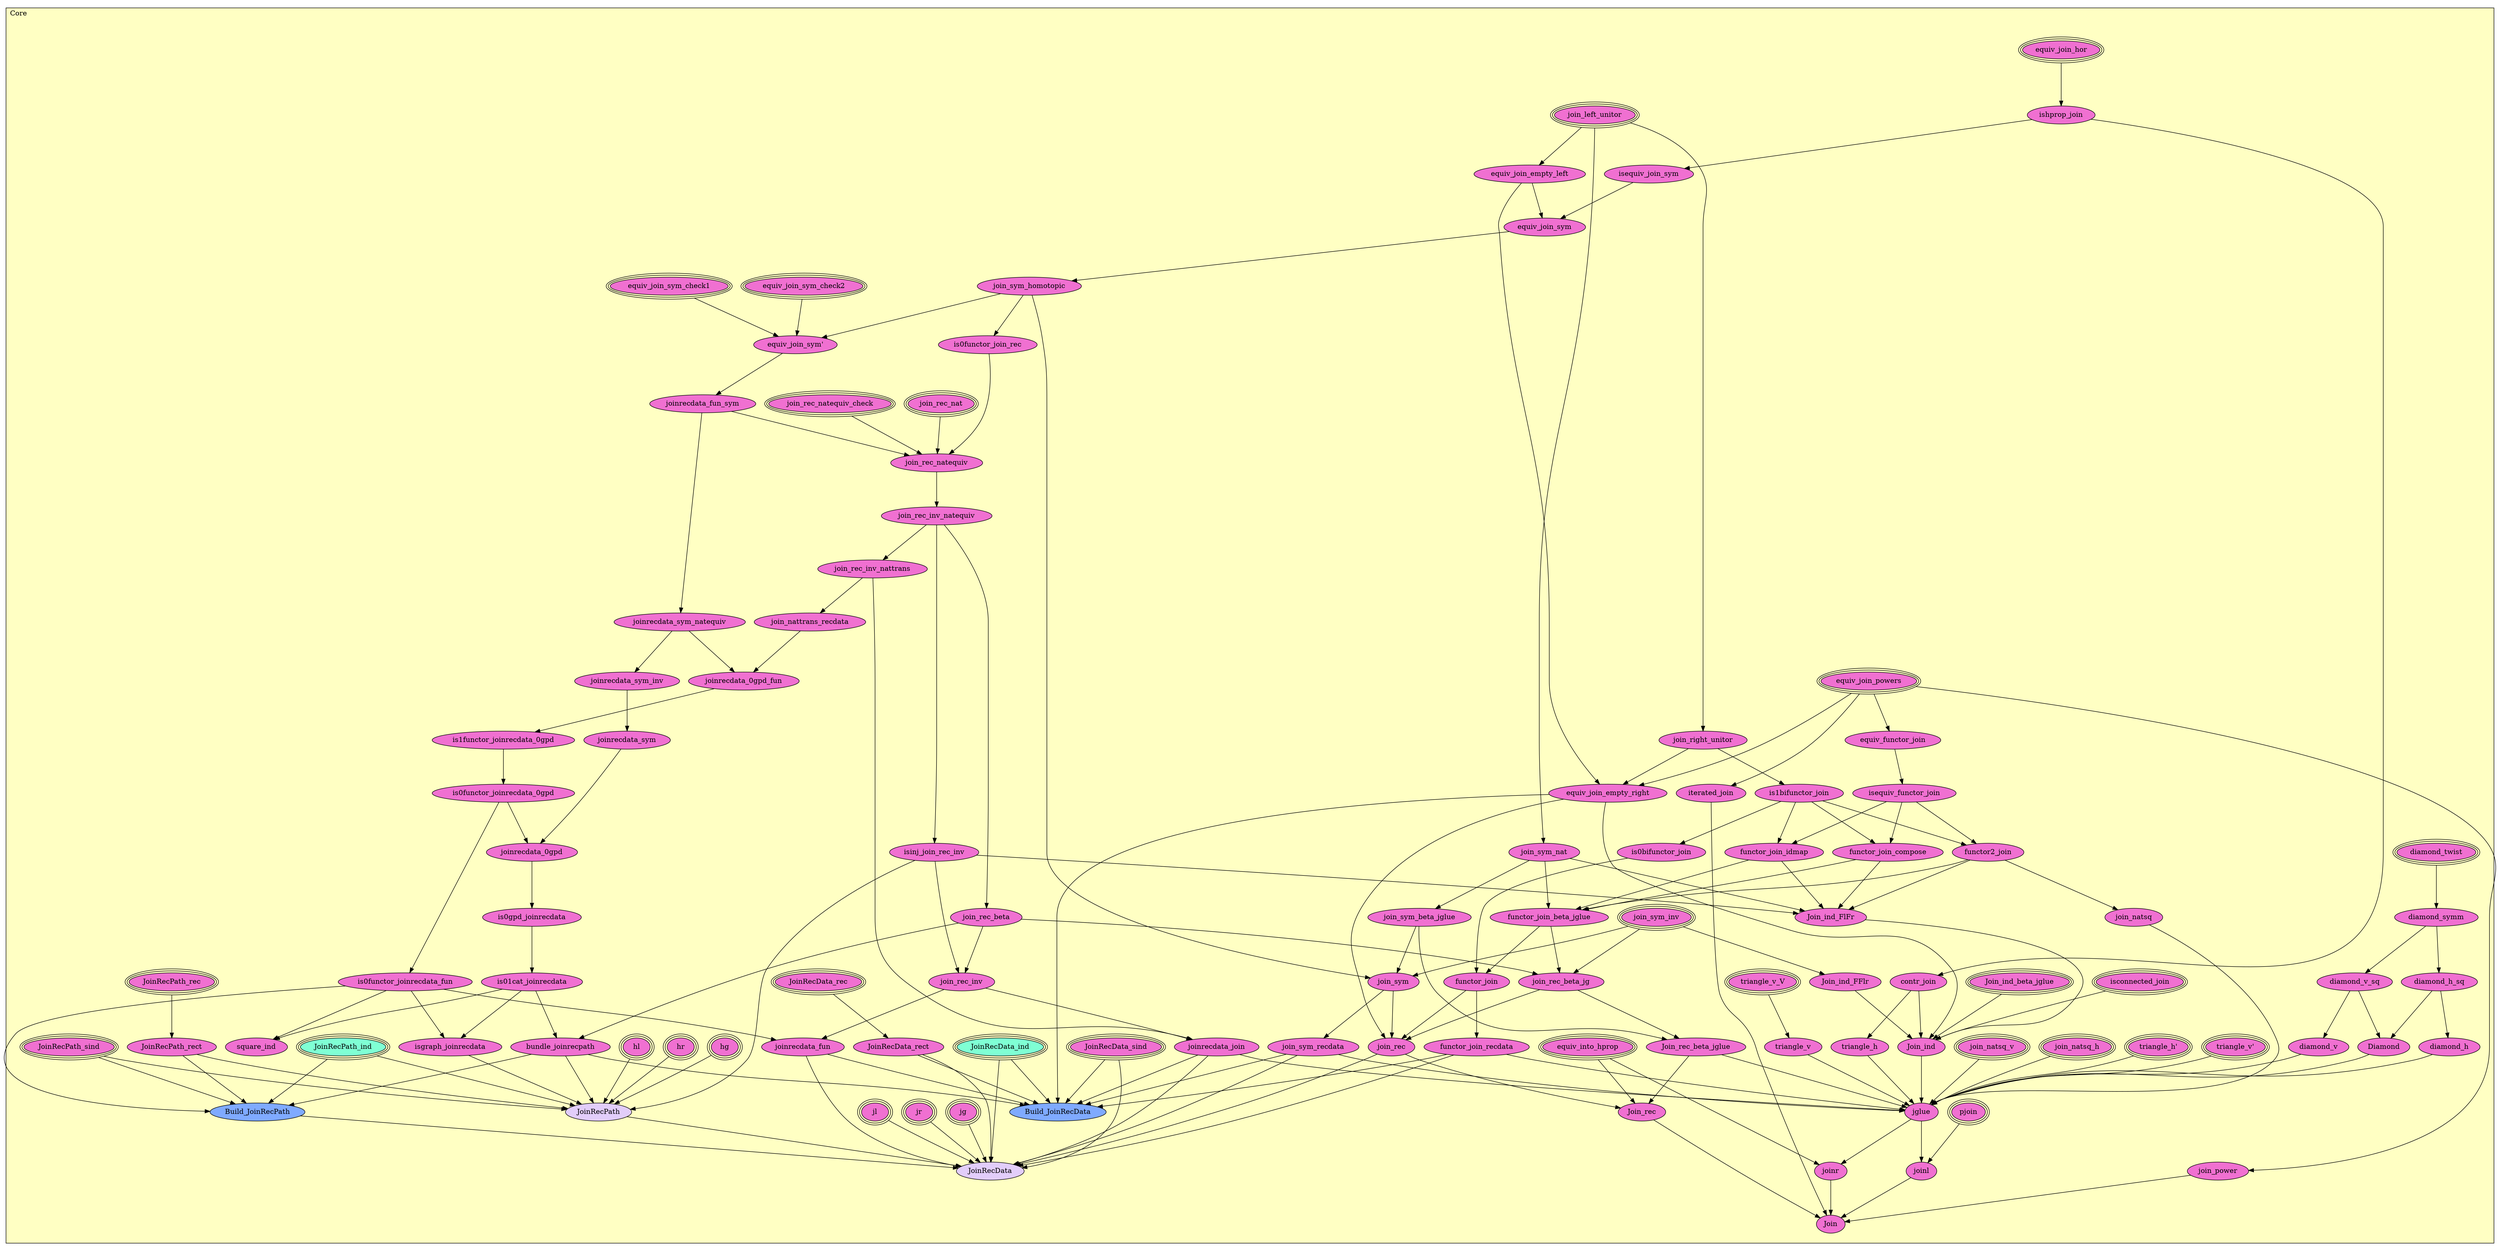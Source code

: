 digraph HoTT_Homotopy_Join_Core {
  graph [ratio=0.5]
  node [style=filled]
Core_equiv_join_powers [label="equiv_join_powers", URL=<Core.html#equiv_join_powers>, peripheries=3, fillcolor="#F070D1"] ;
Core_join_power [label="join_power", URL=<Core.html#join_power>, fillcolor="#F070D1"] ;
Core_iterated_join [label="iterated_join", URL=<Core.html#iterated_join>, fillcolor="#F070D1"] ;
Core_join_left_unitor [label="join_left_unitor", URL=<Core.html#join_left_unitor>, peripheries=3, fillcolor="#F070D1"] ;
Core_join_right_unitor [label="join_right_unitor", URL=<Core.html#join_right_unitor>, fillcolor="#F070D1"] ;
Core_equiv_join_empty_left [label="equiv_join_empty_left", URL=<Core.html#equiv_join_empty_left>, fillcolor="#F070D1"] ;
Core_equiv_join_empty_right [label="equiv_join_empty_right", URL=<Core.html#equiv_join_empty_right>, fillcolor="#F070D1"] ;
Core_isconnected_join [label="isconnected_join", URL=<Core.html#isconnected_join>, peripheries=3, fillcolor="#F070D1"] ;
Core_equiv_join_hor [label="equiv_join_hor", URL=<Core.html#equiv_join_hor>, peripheries=3, fillcolor="#F070D1"] ;
Core_equiv_into_hprop [label="equiv_into_hprop", URL=<Core.html#equiv_into_hprop>, peripheries=3, fillcolor="#F070D1"] ;
Core_ishprop_join [label="ishprop_join", URL=<Core.html#ishprop_join>, fillcolor="#F070D1"] ;
Core_contr_join [label="contr_join", URL=<Core.html#contr_join>, fillcolor="#F070D1"] ;
Core_join_sym_nat [label="join_sym_nat", URL=<Core.html#join_sym_nat>, fillcolor="#F070D1"] ;
Core_join_sym_inv [label="join_sym_inv", URL=<Core.html#join_sym_inv>, peripheries=3, fillcolor="#F070D1"] ;
Core_isequiv_join_sym [label="isequiv_join_sym", URL=<Core.html#isequiv_join_sym>, fillcolor="#F070D1"] ;
Core_equiv_join_sym [label="equiv_join_sym", URL=<Core.html#equiv_join_sym>, fillcolor="#F070D1"] ;
Core_join_sym_homotopic [label="join_sym_homotopic", URL=<Core.html#join_sym_homotopic>, fillcolor="#F070D1"] ;
Core_join_sym_beta_jglue [label="join_sym_beta_jglue", URL=<Core.html#join_sym_beta_jglue>, fillcolor="#F070D1"] ;
Core_join_sym [label="join_sym", URL=<Core.html#join_sym>, fillcolor="#F070D1"] ;
Core_join_sym_recdata [label="join_sym_recdata", URL=<Core.html#join_sym_recdata>, fillcolor="#F070D1"] ;
Core_equiv_join_sym_check2 [label="equiv_join_sym_check2", URL=<Core.html#equiv_join_sym_check2>, peripheries=3, fillcolor="#F070D1"] ;
Core_equiv_join_sym_check1 [label="equiv_join_sym_check1", URL=<Core.html#equiv_join_sym_check1>, peripheries=3, fillcolor="#F070D1"] ;
Core_equiv_join_sym_ [label="equiv_join_sym'", URL=<Core.html#equiv_join_sym'>, fillcolor="#F070D1"] ;
Core_joinrecdata_fun_sym [label="joinrecdata_fun_sym", URL=<Core.html#joinrecdata_fun_sym>, fillcolor="#F070D1"] ;
Core_joinrecdata_sym_natequiv [label="joinrecdata_sym_natequiv", URL=<Core.html#joinrecdata_sym_natequiv>, fillcolor="#F070D1"] ;
Core_joinrecdata_sym_inv [label="joinrecdata_sym_inv", URL=<Core.html#joinrecdata_sym_inv>, fillcolor="#F070D1"] ;
Core_joinrecdata_sym [label="joinrecdata_sym", URL=<Core.html#joinrecdata_sym>, fillcolor="#F070D1"] ;
Core_is1bifunctor_join [label="is1bifunctor_join", URL=<Core.html#is1bifunctor_join>, fillcolor="#F070D1"] ;
Core_is0bifunctor_join [label="is0bifunctor_join", URL=<Core.html#is0bifunctor_join>, fillcolor="#F070D1"] ;
Core_equiv_functor_join [label="equiv_functor_join", URL=<Core.html#equiv_functor_join>, fillcolor="#F070D1"] ;
Core_isequiv_functor_join [label="isequiv_functor_join", URL=<Core.html#isequiv_functor_join>, fillcolor="#F070D1"] ;
Core_functor2_join [label="functor2_join", URL=<Core.html#functor2_join>, fillcolor="#F070D1"] ;
Core_functor_join_idmap [label="functor_join_idmap", URL=<Core.html#functor_join_idmap>, fillcolor="#F070D1"] ;
Core_functor_join_compose [label="functor_join_compose", URL=<Core.html#functor_join_compose>, fillcolor="#F070D1"] ;
Core_functor_join_beta_jglue [label="functor_join_beta_jglue", URL=<Core.html#functor_join_beta_jglue>, fillcolor="#F070D1"] ;
Core_functor_join [label="functor_join", URL=<Core.html#functor_join>, fillcolor="#F070D1"] ;
Core_functor_join_recdata [label="functor_join_recdata", URL=<Core.html#functor_join_recdata>, fillcolor="#F070D1"] ;
Core_diamond_twist [label="diamond_twist", URL=<Core.html#diamond_twist>, peripheries=3, fillcolor="#F070D1"] ;
Core_diamond_symm [label="diamond_symm", URL=<Core.html#diamond_symm>, fillcolor="#F070D1"] ;
Core_diamond_v_sq [label="diamond_v_sq", URL=<Core.html#diamond_v_sq>, fillcolor="#F070D1"] ;
Core_diamond_v [label="diamond_v", URL=<Core.html#diamond_v>, fillcolor="#F070D1"] ;
Core_diamond_h_sq [label="diamond_h_sq", URL=<Core.html#diamond_h_sq>, fillcolor="#F070D1"] ;
Core_diamond_h [label="diamond_h", URL=<Core.html#diamond_h>, fillcolor="#F070D1"] ;
Core_Diamond [label="Diamond", URL=<Core.html#Diamond>, fillcolor="#F070D1"] ;
Core_triangle_v_V [label="triangle_v_V", URL=<Core.html#triangle_v_V>, peripheries=3, fillcolor="#F070D1"] ;
Core_triangle_v_ [label="triangle_v'", URL=<Core.html#triangle_v'>, peripheries=3, fillcolor="#F070D1"] ;
Core_triangle_v [label="triangle_v", URL=<Core.html#triangle_v>, fillcolor="#F070D1"] ;
Core_triangle_h_ [label="triangle_h'", URL=<Core.html#triangle_h'>, peripheries=3, fillcolor="#F070D1"] ;
Core_triangle_h [label="triangle_h", URL=<Core.html#triangle_h>, fillcolor="#F070D1"] ;
Core_join_natsq_h [label="join_natsq_h", URL=<Core.html#join_natsq_h>, peripheries=3, fillcolor="#F070D1"] ;
Core_join_natsq_v [label="join_natsq_v", URL=<Core.html#join_natsq_v>, peripheries=3, fillcolor="#F070D1"] ;
Core_join_natsq [label="join_natsq", URL=<Core.html#join_natsq>, fillcolor="#F070D1"] ;
Core_join_rec_nat [label="join_rec_nat", URL=<Core.html#join_rec_nat>, peripheries=3, fillcolor="#F070D1"] ;
Core_is0functor_join_rec [label="is0functor_join_rec", URL=<Core.html#is0functor_join_rec>, fillcolor="#F070D1"] ;
Core_join_rec_natequiv_check [label="join_rec_natequiv_check", URL=<Core.html#join_rec_natequiv_check>, peripheries=3, fillcolor="#F070D1"] ;
Core_join_rec_natequiv [label="join_rec_natequiv", URL=<Core.html#join_rec_natequiv>, fillcolor="#F070D1"] ;
Core_join_rec_inv_natequiv [label="join_rec_inv_natequiv", URL=<Core.html#join_rec_inv_natequiv>, fillcolor="#F070D1"] ;
Core_join_rec_inv_nattrans [label="join_rec_inv_nattrans", URL=<Core.html#join_rec_inv_nattrans>, fillcolor="#F070D1"] ;
Core_join_nattrans_recdata [label="join_nattrans_recdata", URL=<Core.html#join_nattrans_recdata>, fillcolor="#F070D1"] ;
Core_joinrecdata_0gpd_fun [label="joinrecdata_0gpd_fun", URL=<Core.html#joinrecdata_0gpd_fun>, fillcolor="#F070D1"] ;
Core_is1functor_joinrecdata_0gpd [label="is1functor_joinrecdata_0gpd", URL=<Core.html#is1functor_joinrecdata_0gpd>, fillcolor="#F070D1"] ;
Core_is0functor_joinrecdata_0gpd [label="is0functor_joinrecdata_0gpd", URL=<Core.html#is0functor_joinrecdata_0gpd>, fillcolor="#F070D1"] ;
Core_is0functor_joinrecdata_fun [label="is0functor_joinrecdata_fun", URL=<Core.html#is0functor_joinrecdata_fun>, fillcolor="#F070D1"] ;
Core_joinrecdata_0gpd [label="joinrecdata_0gpd", URL=<Core.html#joinrecdata_0gpd>, fillcolor="#F070D1"] ;
Core_is0gpd_joinrecdata [label="is0gpd_joinrecdata", URL=<Core.html#is0gpd_joinrecdata>, fillcolor="#F070D1"] ;
Core_is01cat_joinrecdata [label="is01cat_joinrecdata", URL=<Core.html#is01cat_joinrecdata>, fillcolor="#F070D1"] ;
Core_isgraph_joinrecdata [label="isgraph_joinrecdata", URL=<Core.html#isgraph_joinrecdata>, fillcolor="#F070D1"] ;
Core_square_ind [label="square_ind", URL=<Core.html#square_ind>, fillcolor="#F070D1"] ;
Core_isinj_join_rec_inv [label="isinj_join_rec_inv", URL=<Core.html#isinj_join_rec_inv>, fillcolor="#F070D1"] ;
Core_join_rec_beta [label="join_rec_beta", URL=<Core.html#join_rec_beta>, fillcolor="#F070D1"] ;
Core_bundle_joinrecpath [label="bundle_joinrecpath", URL=<Core.html#bundle_joinrecpath>, fillcolor="#F070D1"] ;
Core_hg [label="hg", URL=<Core.html#hg>, peripheries=3, fillcolor="#F070D1"] ;
Core_hr [label="hr", URL=<Core.html#hr>, peripheries=3, fillcolor="#F070D1"] ;
Core_hl [label="hl", URL=<Core.html#hl>, peripheries=3, fillcolor="#F070D1"] ;
Core_JoinRecPath_sind [label="JoinRecPath_sind", URL=<Core.html#JoinRecPath_sind>, peripheries=3, fillcolor="#F070D1"] ;
Core_JoinRecPath_rec [label="JoinRecPath_rec", URL=<Core.html#JoinRecPath_rec>, peripheries=3, fillcolor="#F070D1"] ;
Core_JoinRecPath_ind [label="JoinRecPath_ind", URL=<Core.html#JoinRecPath_ind>, peripheries=3, fillcolor="#7FFFD4"] ;
Core_JoinRecPath_rect [label="JoinRecPath_rect", URL=<Core.html#JoinRecPath_rect>, fillcolor="#F070D1"] ;
Core_Build_JoinRecPath [label="Build_JoinRecPath", URL=<Core.html#Build_JoinRecPath>, fillcolor="#7FAAFF"] ;
Core_JoinRecPath [label="JoinRecPath", URL=<Core.html#JoinRecPath>, fillcolor="#E2CDFA"] ;
Core_join_rec_inv [label="join_rec_inv", URL=<Core.html#join_rec_inv>, fillcolor="#F070D1"] ;
Core_joinrecdata_join [label="joinrecdata_join", URL=<Core.html#joinrecdata_join>, fillcolor="#F070D1"] ;
Core_joinrecdata_fun [label="joinrecdata_fun", URL=<Core.html#joinrecdata_fun>, fillcolor="#F070D1"] ;
Core_join_rec_beta_jg [label="join_rec_beta_jg", URL=<Core.html#join_rec_beta_jg>, fillcolor="#F070D1"] ;
Core_join_rec [label="join_rec", URL=<Core.html#join_rec>, fillcolor="#F070D1"] ;
Core_jg [label="jg", URL=<Core.html#jg>, peripheries=3, fillcolor="#F070D1"] ;
Core_jr [label="jr", URL=<Core.html#jr>, peripheries=3, fillcolor="#F070D1"] ;
Core_jl [label="jl", URL=<Core.html#jl>, peripheries=3, fillcolor="#F070D1"] ;
Core_JoinRecData_sind [label="JoinRecData_sind", URL=<Core.html#JoinRecData_sind>, peripheries=3, fillcolor="#F070D1"] ;
Core_JoinRecData_rec [label="JoinRecData_rec", URL=<Core.html#JoinRecData_rec>, peripheries=3, fillcolor="#F070D1"] ;
Core_JoinRecData_ind [label="JoinRecData_ind", URL=<Core.html#JoinRecData_ind>, peripheries=3, fillcolor="#7FFFD4"] ;
Core_JoinRecData_rect [label="JoinRecData_rect", URL=<Core.html#JoinRecData_rect>, fillcolor="#F070D1"] ;
Core_Build_JoinRecData [label="Build_JoinRecData", URL=<Core.html#Build_JoinRecData>, fillcolor="#7FAAFF"] ;
Core_JoinRecData [label="JoinRecData", URL=<Core.html#JoinRecData>, fillcolor="#E2CDFA"] ;
Core_pjoin [label="pjoin", URL=<Core.html#pjoin>, peripheries=3, fillcolor="#F070D1"] ;
Core_Join_rec_beta_jglue [label="Join_rec_beta_jglue", URL=<Core.html#Join_rec_beta_jglue>, fillcolor="#F070D1"] ;
Core_Join_rec [label="Join_rec", URL=<Core.html#Join_rec>, fillcolor="#F070D1"] ;
Core_Join_ind_FFlr [label="Join_ind_FFlr", URL=<Core.html#Join_ind_FFlr>, fillcolor="#F070D1"] ;
Core_Join_ind_FlFr [label="Join_ind_FlFr", URL=<Core.html#Join_ind_FlFr>, fillcolor="#F070D1"] ;
Core_Join_ind_beta_jglue [label="Join_ind_beta_jglue", URL=<Core.html#Join_ind_beta_jglue>, peripheries=3, fillcolor="#F070D1"] ;
Core_Join_ind [label="Join_ind", URL=<Core.html#Join_ind>, fillcolor="#F070D1"] ;
Core_jglue [label="jglue", URL=<Core.html#jglue>, fillcolor="#F070D1"] ;
Core_joinr [label="joinr", URL=<Core.html#joinr>, fillcolor="#F070D1"] ;
Core_joinl [label="joinl", URL=<Core.html#joinl>, fillcolor="#F070D1"] ;
Core_Join [label="Join", URL=<Core.html#Join>, fillcolor="#F070D1"] ;
  Core_equiv_join_powers -> Core_join_power [] ;
  Core_equiv_join_powers -> Core_iterated_join [] ;
  Core_equiv_join_powers -> Core_equiv_join_empty_right [] ;
  Core_equiv_join_powers -> Core_equiv_functor_join [] ;
  Core_join_power -> Core_Join [] ;
  Core_iterated_join -> Core_Join [] ;
  Core_join_left_unitor -> Core_join_right_unitor [] ;
  Core_join_left_unitor -> Core_equiv_join_empty_left [] ;
  Core_join_left_unitor -> Core_join_sym_nat [] ;
  Core_join_right_unitor -> Core_equiv_join_empty_right [] ;
  Core_join_right_unitor -> Core_is1bifunctor_join [] ;
  Core_equiv_join_empty_left -> Core_equiv_join_empty_right [] ;
  Core_equiv_join_empty_left -> Core_equiv_join_sym [] ;
  Core_equiv_join_empty_right -> Core_join_rec [] ;
  Core_equiv_join_empty_right -> Core_Build_JoinRecData [] ;
  Core_equiv_join_empty_right -> Core_Join_ind [] ;
  Core_isconnected_join -> Core_Join_ind [] ;
  Core_equiv_join_hor -> Core_ishprop_join [] ;
  Core_equiv_into_hprop -> Core_Join_rec [] ;
  Core_equiv_into_hprop -> Core_joinr [] ;
  Core_ishprop_join -> Core_contr_join [] ;
  Core_ishprop_join -> Core_isequiv_join_sym [] ;
  Core_contr_join -> Core_triangle_h [] ;
  Core_contr_join -> Core_Join_ind [] ;
  Core_join_sym_nat -> Core_join_sym_beta_jglue [] ;
  Core_join_sym_nat -> Core_functor_join_beta_jglue [] ;
  Core_join_sym_nat -> Core_Join_ind_FlFr [] ;
  Core_join_sym_inv -> Core_join_sym [] ;
  Core_join_sym_inv -> Core_join_rec_beta_jg [] ;
  Core_join_sym_inv -> Core_Join_ind_FFlr [] ;
  Core_isequiv_join_sym -> Core_equiv_join_sym [] ;
  Core_equiv_join_sym -> Core_join_sym_homotopic [] ;
  Core_join_sym_homotopic -> Core_join_sym [] ;
  Core_join_sym_homotopic -> Core_equiv_join_sym_ [] ;
  Core_join_sym_homotopic -> Core_is0functor_join_rec [] ;
  Core_join_sym_beta_jglue -> Core_join_sym [] ;
  Core_join_sym_beta_jglue -> Core_Join_rec_beta_jglue [] ;
  Core_join_sym -> Core_join_sym_recdata [] ;
  Core_join_sym -> Core_join_rec [] ;
  Core_join_sym_recdata -> Core_Build_JoinRecData [] ;
  Core_join_sym_recdata -> Core_JoinRecData [] ;
  Core_join_sym_recdata -> Core_jglue [] ;
  Core_equiv_join_sym_check2 -> Core_equiv_join_sym_ [] ;
  Core_equiv_join_sym_check1 -> Core_equiv_join_sym_ [] ;
  Core_equiv_join_sym_ -> Core_joinrecdata_fun_sym [] ;
  Core_joinrecdata_fun_sym -> Core_joinrecdata_sym_natequiv [] ;
  Core_joinrecdata_fun_sym -> Core_join_rec_natequiv [] ;
  Core_joinrecdata_sym_natequiv -> Core_joinrecdata_sym_inv [] ;
  Core_joinrecdata_sym_natequiv -> Core_joinrecdata_0gpd_fun [] ;
  Core_joinrecdata_sym_inv -> Core_joinrecdata_sym [] ;
  Core_joinrecdata_sym -> Core_joinrecdata_0gpd [] ;
  Core_is1bifunctor_join -> Core_is0bifunctor_join [] ;
  Core_is1bifunctor_join -> Core_functor2_join [] ;
  Core_is1bifunctor_join -> Core_functor_join_idmap [] ;
  Core_is1bifunctor_join -> Core_functor_join_compose [] ;
  Core_is0bifunctor_join -> Core_functor_join [] ;
  Core_equiv_functor_join -> Core_isequiv_functor_join [] ;
  Core_isequiv_functor_join -> Core_functor2_join [] ;
  Core_isequiv_functor_join -> Core_functor_join_idmap [] ;
  Core_isequiv_functor_join -> Core_functor_join_compose [] ;
  Core_functor2_join -> Core_functor_join_beta_jglue [] ;
  Core_functor2_join -> Core_join_natsq [] ;
  Core_functor2_join -> Core_Join_ind_FlFr [] ;
  Core_functor_join_idmap -> Core_functor_join_beta_jglue [] ;
  Core_functor_join_idmap -> Core_Join_ind_FlFr [] ;
  Core_functor_join_compose -> Core_functor_join_beta_jglue [] ;
  Core_functor_join_compose -> Core_Join_ind_FlFr [] ;
  Core_functor_join_beta_jglue -> Core_functor_join [] ;
  Core_functor_join_beta_jglue -> Core_join_rec_beta_jg [] ;
  Core_functor_join -> Core_functor_join_recdata [] ;
  Core_functor_join -> Core_join_rec [] ;
  Core_functor_join_recdata -> Core_Build_JoinRecData [] ;
  Core_functor_join_recdata -> Core_JoinRecData [] ;
  Core_functor_join_recdata -> Core_jglue [] ;
  Core_diamond_twist -> Core_diamond_symm [] ;
  Core_diamond_symm -> Core_diamond_v_sq [] ;
  Core_diamond_symm -> Core_diamond_h_sq [] ;
  Core_diamond_v_sq -> Core_diamond_v [] ;
  Core_diamond_v_sq -> Core_Diamond [] ;
  Core_diamond_v -> Core_jglue [] ;
  Core_diamond_h_sq -> Core_diamond_h [] ;
  Core_diamond_h_sq -> Core_Diamond [] ;
  Core_diamond_h -> Core_jglue [] ;
  Core_Diamond -> Core_jglue [] ;
  Core_triangle_v_V -> Core_triangle_v [] ;
  Core_triangle_v_ -> Core_jglue [] ;
  Core_triangle_v -> Core_jglue [] ;
  Core_triangle_h_ -> Core_jglue [] ;
  Core_triangle_h -> Core_jglue [] ;
  Core_join_natsq_h -> Core_jglue [] ;
  Core_join_natsq_v -> Core_jglue [] ;
  Core_join_natsq -> Core_jglue [] ;
  Core_join_rec_nat -> Core_join_rec_natequiv [] ;
  Core_is0functor_join_rec -> Core_join_rec_natequiv [] ;
  Core_join_rec_natequiv_check -> Core_join_rec_natequiv [] ;
  Core_join_rec_natequiv -> Core_join_rec_inv_natequiv [] ;
  Core_join_rec_inv_natequiv -> Core_join_rec_inv_nattrans [] ;
  Core_join_rec_inv_natequiv -> Core_isinj_join_rec_inv [] ;
  Core_join_rec_inv_natequiv -> Core_join_rec_beta [] ;
  Core_join_rec_inv_nattrans -> Core_join_nattrans_recdata [] ;
  Core_join_rec_inv_nattrans -> Core_joinrecdata_join [] ;
  Core_join_nattrans_recdata -> Core_joinrecdata_0gpd_fun [] ;
  Core_joinrecdata_0gpd_fun -> Core_is1functor_joinrecdata_0gpd [] ;
  Core_is1functor_joinrecdata_0gpd -> Core_is0functor_joinrecdata_0gpd [] ;
  Core_is0functor_joinrecdata_0gpd -> Core_is0functor_joinrecdata_fun [] ;
  Core_is0functor_joinrecdata_0gpd -> Core_joinrecdata_0gpd [] ;
  Core_is0functor_joinrecdata_fun -> Core_isgraph_joinrecdata [] ;
  Core_is0functor_joinrecdata_fun -> Core_square_ind [] ;
  Core_is0functor_joinrecdata_fun -> Core_Build_JoinRecPath [] ;
  Core_is0functor_joinrecdata_fun -> Core_joinrecdata_fun [] ;
  Core_joinrecdata_0gpd -> Core_is0gpd_joinrecdata [] ;
  Core_is0gpd_joinrecdata -> Core_is01cat_joinrecdata [] ;
  Core_is01cat_joinrecdata -> Core_isgraph_joinrecdata [] ;
  Core_is01cat_joinrecdata -> Core_square_ind [] ;
  Core_is01cat_joinrecdata -> Core_bundle_joinrecpath [] ;
  Core_isgraph_joinrecdata -> Core_JoinRecPath [] ;
  Core_isinj_join_rec_inv -> Core_JoinRecPath [] ;
  Core_isinj_join_rec_inv -> Core_join_rec_inv [] ;
  Core_isinj_join_rec_inv -> Core_Join_ind_FlFr [] ;
  Core_join_rec_beta -> Core_bundle_joinrecpath [] ;
  Core_join_rec_beta -> Core_join_rec_inv [] ;
  Core_join_rec_beta -> Core_join_rec_beta_jg [] ;
  Core_bundle_joinrecpath -> Core_Build_JoinRecPath [] ;
  Core_bundle_joinrecpath -> Core_JoinRecPath [] ;
  Core_bundle_joinrecpath -> Core_Build_JoinRecData [] ;
  Core_hg -> Core_JoinRecPath [] ;
  Core_hr -> Core_JoinRecPath [] ;
  Core_hl -> Core_JoinRecPath [] ;
  Core_JoinRecPath_sind -> Core_Build_JoinRecPath [] ;
  Core_JoinRecPath_sind -> Core_JoinRecPath [] ;
  Core_JoinRecPath_rec -> Core_JoinRecPath_rect [] ;
  Core_JoinRecPath_ind -> Core_Build_JoinRecPath [] ;
  Core_JoinRecPath_ind -> Core_JoinRecPath [] ;
  Core_JoinRecPath_rect -> Core_Build_JoinRecPath [] ;
  Core_JoinRecPath_rect -> Core_JoinRecPath [] ;
  Core_Build_JoinRecPath -> Core_JoinRecData [] ;
  Core_JoinRecPath -> Core_JoinRecData [] ;
  Core_join_rec_inv -> Core_joinrecdata_join [] ;
  Core_join_rec_inv -> Core_joinrecdata_fun [] ;
  Core_joinrecdata_join -> Core_Build_JoinRecData [] ;
  Core_joinrecdata_join -> Core_JoinRecData [] ;
  Core_joinrecdata_join -> Core_jglue [] ;
  Core_joinrecdata_fun -> Core_Build_JoinRecData [] ;
  Core_joinrecdata_fun -> Core_JoinRecData [] ;
  Core_join_rec_beta_jg -> Core_join_rec [] ;
  Core_join_rec_beta_jg -> Core_Join_rec_beta_jglue [] ;
  Core_join_rec -> Core_JoinRecData [] ;
  Core_join_rec -> Core_Join_rec [] ;
  Core_jg -> Core_JoinRecData [] ;
  Core_jr -> Core_JoinRecData [] ;
  Core_jl -> Core_JoinRecData [] ;
  Core_JoinRecData_sind -> Core_Build_JoinRecData [] ;
  Core_JoinRecData_sind -> Core_JoinRecData [] ;
  Core_JoinRecData_rec -> Core_JoinRecData_rect [] ;
  Core_JoinRecData_ind -> Core_Build_JoinRecData [] ;
  Core_JoinRecData_ind -> Core_JoinRecData [] ;
  Core_JoinRecData_rect -> Core_Build_JoinRecData [] ;
  Core_JoinRecData_rect -> Core_JoinRecData [] ;
  Core_pjoin -> Core_joinl [] ;
  Core_Join_rec_beta_jglue -> Core_Join_rec [] ;
  Core_Join_rec_beta_jglue -> Core_jglue [] ;
  Core_Join_rec -> Core_Join [] ;
  Core_Join_ind_FFlr -> Core_Join_ind [] ;
  Core_Join_ind_FlFr -> Core_Join_ind [] ;
  Core_Join_ind_beta_jglue -> Core_Join_ind [] ;
  Core_Join_ind -> Core_jglue [] ;
  Core_jglue -> Core_joinr [] ;
  Core_jglue -> Core_joinl [] ;
  Core_joinr -> Core_Join [] ;
  Core_joinl -> Core_Join [] ;
subgraph cluster_Core { label="Core"; fillcolor="#FFFFC3"; labeljust=l; style=filled 
Core_Join; Core_joinl; Core_joinr; Core_jglue; Core_Join_ind; Core_Join_ind_beta_jglue; Core_Join_ind_FlFr; Core_Join_ind_FFlr; Core_Join_rec; Core_Join_rec_beta_jglue; Core_pjoin; Core_JoinRecData; Core_Build_JoinRecData; Core_JoinRecData_rect; Core_JoinRecData_ind; Core_JoinRecData_rec; Core_JoinRecData_sind; Core_jl; Core_jr; Core_jg; Core_join_rec; Core_join_rec_beta_jg; Core_joinrecdata_fun; Core_joinrecdata_join; Core_join_rec_inv; Core_JoinRecPath; Core_Build_JoinRecPath; Core_JoinRecPath_rect; Core_JoinRecPath_ind; Core_JoinRecPath_rec; Core_JoinRecPath_sind; Core_hl; Core_hr; Core_hg; Core_bundle_joinrecpath; Core_join_rec_beta; Core_isinj_join_rec_inv; Core_square_ind; Core_isgraph_joinrecdata; Core_is01cat_joinrecdata; Core_is0gpd_joinrecdata; Core_joinrecdata_0gpd; Core_is0functor_joinrecdata_fun; Core_is0functor_joinrecdata_0gpd; Core_is1functor_joinrecdata_0gpd; Core_joinrecdata_0gpd_fun; Core_join_nattrans_recdata; Core_join_rec_inv_nattrans; Core_join_rec_inv_natequiv; Core_join_rec_natequiv; Core_join_rec_natequiv_check; Core_is0functor_join_rec; Core_join_rec_nat; Core_join_natsq; Core_join_natsq_v; Core_join_natsq_h; Core_triangle_h; Core_triangle_h_; Core_triangle_v; Core_triangle_v_; Core_triangle_v_V; Core_Diamond; Core_diamond_h; Core_diamond_h_sq; Core_diamond_v; Core_diamond_v_sq; Core_diamond_symm; Core_diamond_twist; Core_functor_join_recdata; Core_functor_join; Core_functor_join_beta_jglue; Core_functor_join_compose; Core_functor_join_idmap; Core_functor2_join; Core_isequiv_functor_join; Core_equiv_functor_join; Core_is0bifunctor_join; Core_is1bifunctor_join; Core_joinrecdata_sym; Core_joinrecdata_sym_inv; Core_joinrecdata_sym_natequiv; Core_joinrecdata_fun_sym; Core_equiv_join_sym_; Core_equiv_join_sym_check1; Core_equiv_join_sym_check2; Core_join_sym_recdata; Core_join_sym; Core_join_sym_beta_jglue; Core_join_sym_homotopic; Core_equiv_join_sym; Core_isequiv_join_sym; Core_join_sym_inv; Core_join_sym_nat; Core_contr_join; Core_ishprop_join; Core_equiv_into_hprop; Core_equiv_join_hor; Core_isconnected_join; Core_equiv_join_empty_right; Core_equiv_join_empty_left; Core_join_right_unitor; Core_join_left_unitor; Core_iterated_join; Core_join_power; Core_equiv_join_powers; };
} /* END */
